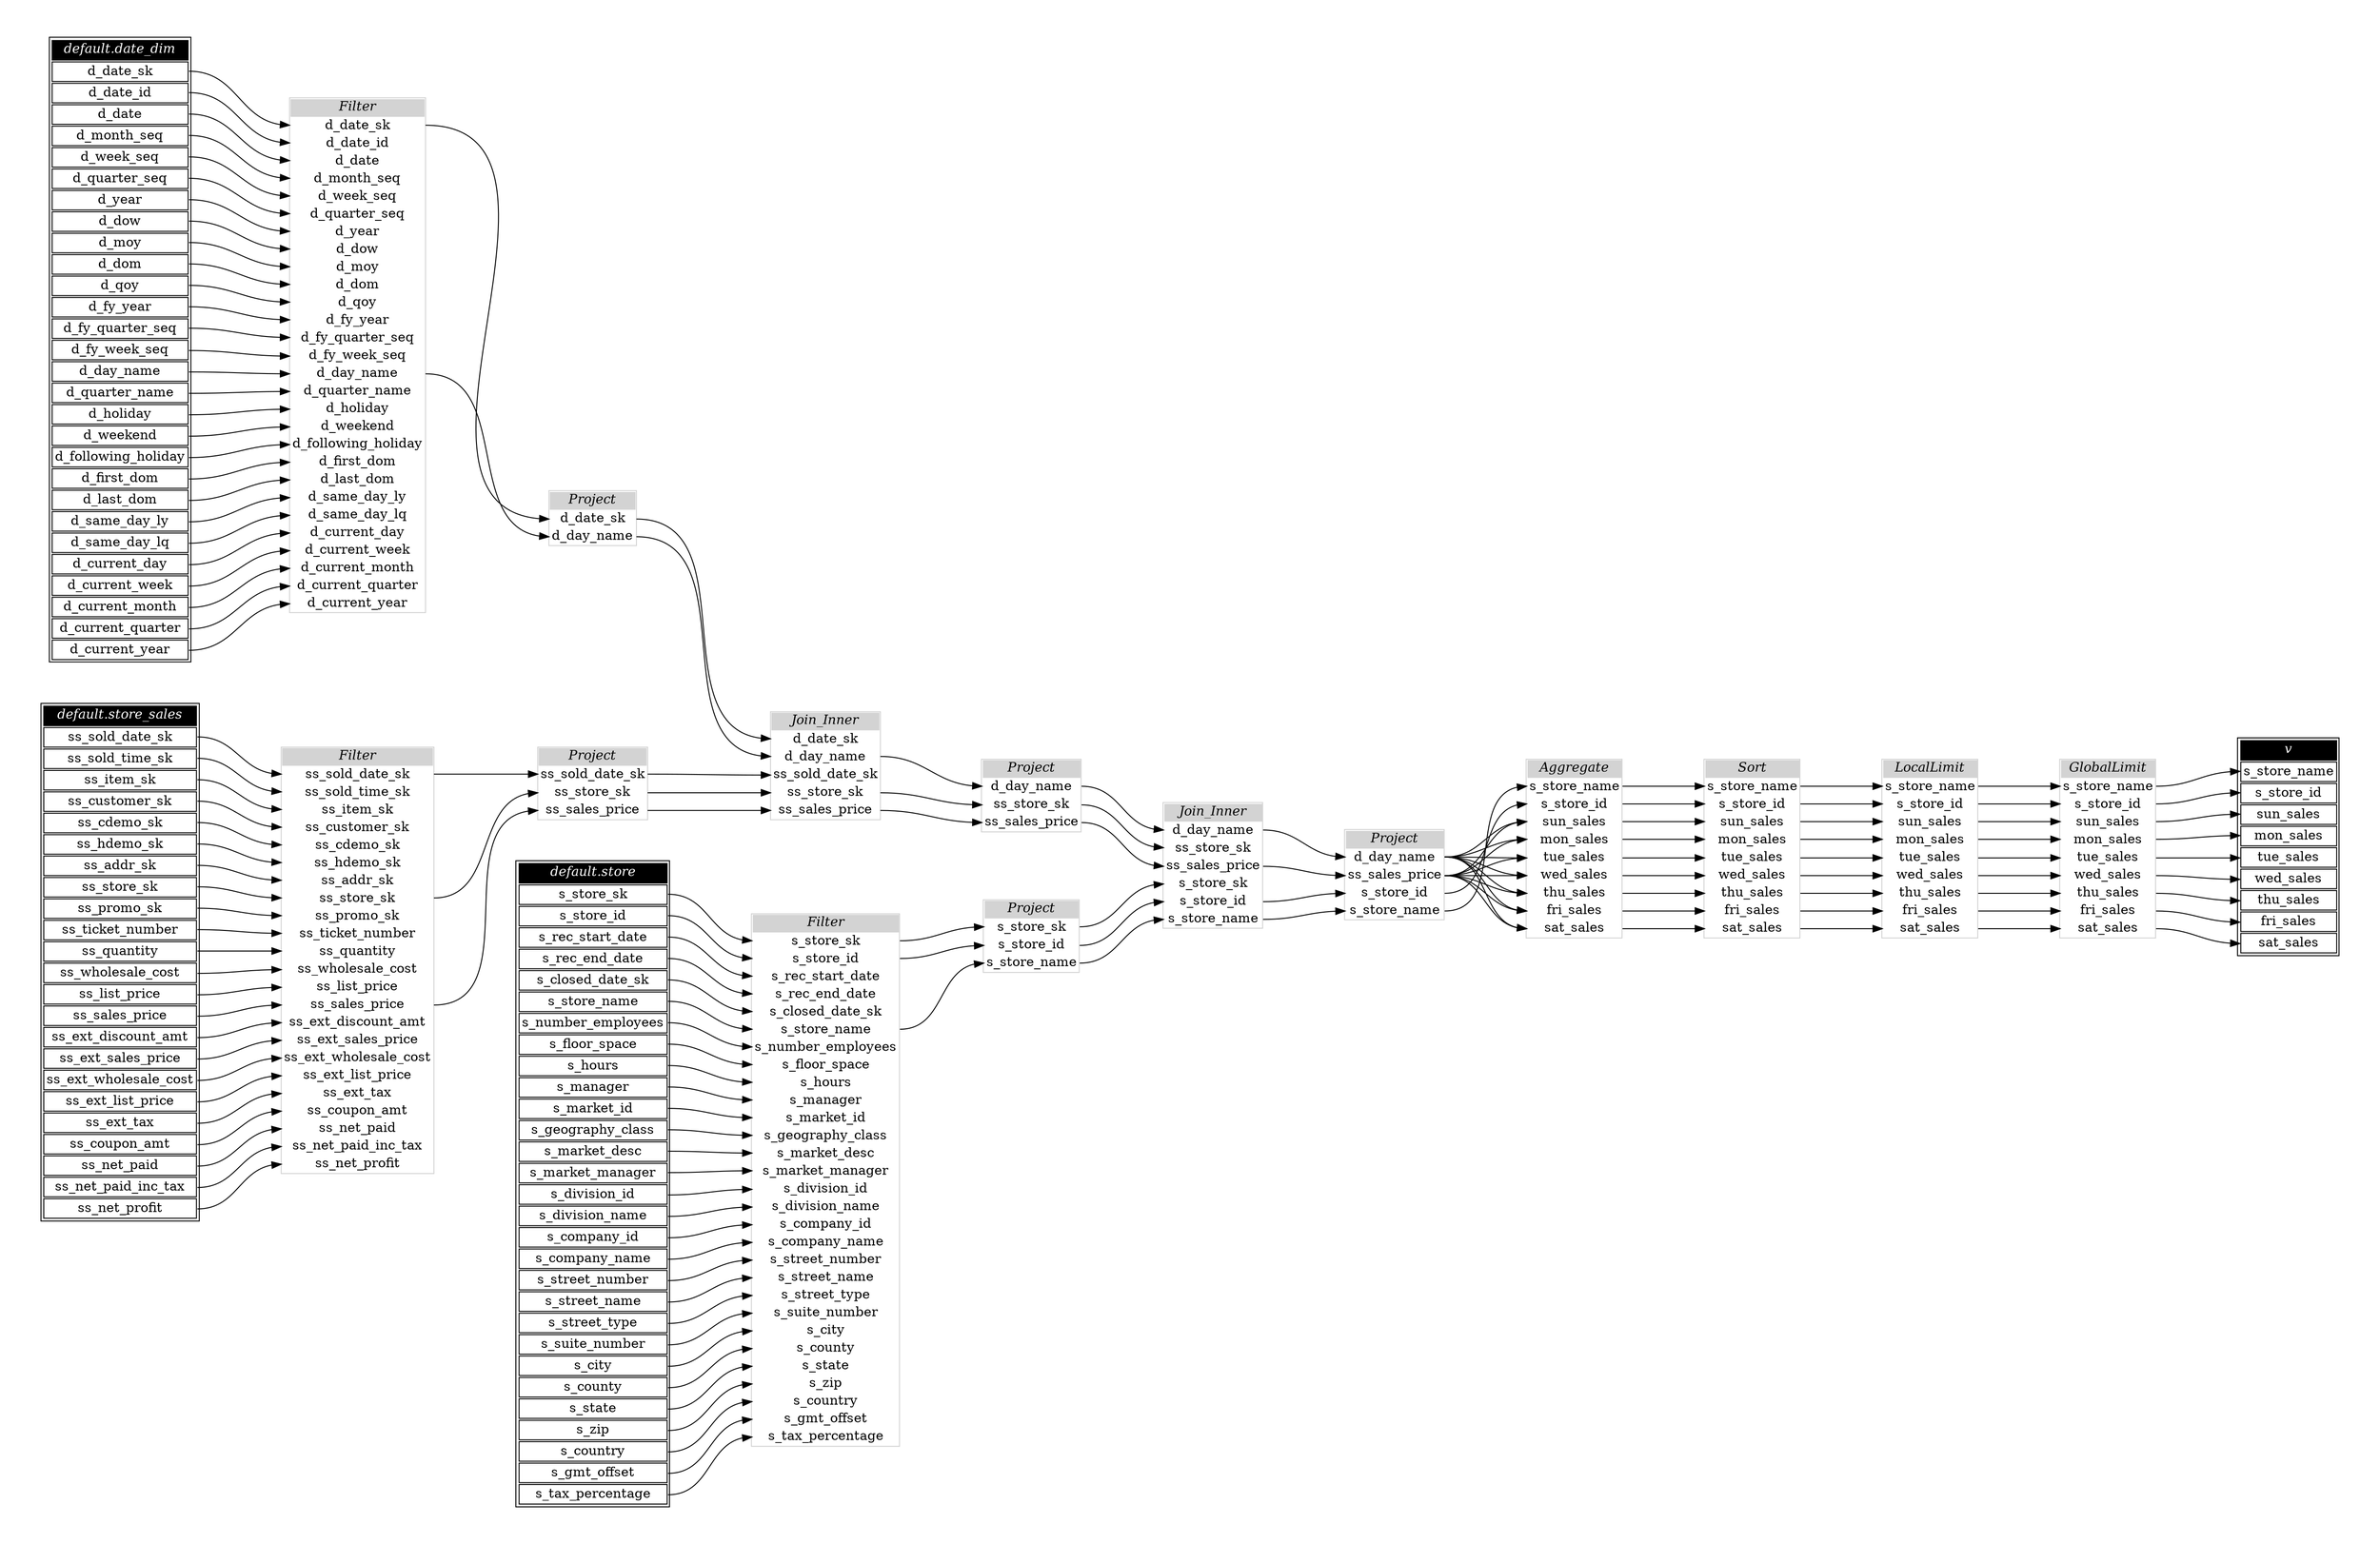 // Automatically generated by TPCDSFlowTestSuite


digraph {
  graph [pad="0.5" nodesep="0.5" ranksep="1" fontname="Helvetica" rankdir=LR];
  node [shape=plaintext]

  
"Aggregate_a5dac5a" [label=<
<table color="lightgray" border="1" cellborder="0" cellspacing="0">
  <tr><td bgcolor="lightgray" port="nodeName"><i>Aggregate</i></td></tr>
  <tr><td port="0">s_store_name</td></tr>
<tr><td port="1">s_store_id</td></tr>
<tr><td port="2">sun_sales</td></tr>
<tr><td port="3">mon_sales</td></tr>
<tr><td port="4">tue_sales</td></tr>
<tr><td port="5">wed_sales</td></tr>
<tr><td port="6">thu_sales</td></tr>
<tr><td port="7">fri_sales</td></tr>
<tr><td port="8">sat_sales</td></tr>
</table>>];
     

"Filter_6d84c14" [label=<
<table color="lightgray" border="1" cellborder="0" cellspacing="0">
  <tr><td bgcolor="lightgray" port="nodeName"><i>Filter</i></td></tr>
  <tr><td port="0">d_date_sk</td></tr>
<tr><td port="1">d_date_id</td></tr>
<tr><td port="2">d_date</td></tr>
<tr><td port="3">d_month_seq</td></tr>
<tr><td port="4">d_week_seq</td></tr>
<tr><td port="5">d_quarter_seq</td></tr>
<tr><td port="6">d_year</td></tr>
<tr><td port="7">d_dow</td></tr>
<tr><td port="8">d_moy</td></tr>
<tr><td port="9">d_dom</td></tr>
<tr><td port="10">d_qoy</td></tr>
<tr><td port="11">d_fy_year</td></tr>
<tr><td port="12">d_fy_quarter_seq</td></tr>
<tr><td port="13">d_fy_week_seq</td></tr>
<tr><td port="14">d_day_name</td></tr>
<tr><td port="15">d_quarter_name</td></tr>
<tr><td port="16">d_holiday</td></tr>
<tr><td port="17">d_weekend</td></tr>
<tr><td port="18">d_following_holiday</td></tr>
<tr><td port="19">d_first_dom</td></tr>
<tr><td port="20">d_last_dom</td></tr>
<tr><td port="21">d_same_day_ly</td></tr>
<tr><td port="22">d_same_day_lq</td></tr>
<tr><td port="23">d_current_day</td></tr>
<tr><td port="24">d_current_week</td></tr>
<tr><td port="25">d_current_month</td></tr>
<tr><td port="26">d_current_quarter</td></tr>
<tr><td port="27">d_current_year</td></tr>
</table>>];
     

"Filter_897fe4e" [label=<
<table color="lightgray" border="1" cellborder="0" cellspacing="0">
  <tr><td bgcolor="lightgray" port="nodeName"><i>Filter</i></td></tr>
  <tr><td port="0">ss_sold_date_sk</td></tr>
<tr><td port="1">ss_sold_time_sk</td></tr>
<tr><td port="2">ss_item_sk</td></tr>
<tr><td port="3">ss_customer_sk</td></tr>
<tr><td port="4">ss_cdemo_sk</td></tr>
<tr><td port="5">ss_hdemo_sk</td></tr>
<tr><td port="6">ss_addr_sk</td></tr>
<tr><td port="7">ss_store_sk</td></tr>
<tr><td port="8">ss_promo_sk</td></tr>
<tr><td port="9">ss_ticket_number</td></tr>
<tr><td port="10">ss_quantity</td></tr>
<tr><td port="11">ss_wholesale_cost</td></tr>
<tr><td port="12">ss_list_price</td></tr>
<tr><td port="13">ss_sales_price</td></tr>
<tr><td port="14">ss_ext_discount_amt</td></tr>
<tr><td port="15">ss_ext_sales_price</td></tr>
<tr><td port="16">ss_ext_wholesale_cost</td></tr>
<tr><td port="17">ss_ext_list_price</td></tr>
<tr><td port="18">ss_ext_tax</td></tr>
<tr><td port="19">ss_coupon_amt</td></tr>
<tr><td port="20">ss_net_paid</td></tr>
<tr><td port="21">ss_net_paid_inc_tax</td></tr>
<tr><td port="22">ss_net_profit</td></tr>
</table>>];
     

"Filter_b0a2bd1" [label=<
<table color="lightgray" border="1" cellborder="0" cellspacing="0">
  <tr><td bgcolor="lightgray" port="nodeName"><i>Filter</i></td></tr>
  <tr><td port="0">s_store_sk</td></tr>
<tr><td port="1">s_store_id</td></tr>
<tr><td port="2">s_rec_start_date</td></tr>
<tr><td port="3">s_rec_end_date</td></tr>
<tr><td port="4">s_closed_date_sk</td></tr>
<tr><td port="5">s_store_name</td></tr>
<tr><td port="6">s_number_employees</td></tr>
<tr><td port="7">s_floor_space</td></tr>
<tr><td port="8">s_hours</td></tr>
<tr><td port="9">s_manager</td></tr>
<tr><td port="10">s_market_id</td></tr>
<tr><td port="11">s_geography_class</td></tr>
<tr><td port="12">s_market_desc</td></tr>
<tr><td port="13">s_market_manager</td></tr>
<tr><td port="14">s_division_id</td></tr>
<tr><td port="15">s_division_name</td></tr>
<tr><td port="16">s_company_id</td></tr>
<tr><td port="17">s_company_name</td></tr>
<tr><td port="18">s_street_number</td></tr>
<tr><td port="19">s_street_name</td></tr>
<tr><td port="20">s_street_type</td></tr>
<tr><td port="21">s_suite_number</td></tr>
<tr><td port="22">s_city</td></tr>
<tr><td port="23">s_county</td></tr>
<tr><td port="24">s_state</td></tr>
<tr><td port="25">s_zip</td></tr>
<tr><td port="26">s_country</td></tr>
<tr><td port="27">s_gmt_offset</td></tr>
<tr><td port="28">s_tax_percentage</td></tr>
</table>>];
     

"GlobalLimit_b65d380" [label=<
<table color="lightgray" border="1" cellborder="0" cellspacing="0">
  <tr><td bgcolor="lightgray" port="nodeName"><i>GlobalLimit</i></td></tr>
  <tr><td port="0">s_store_name</td></tr>
<tr><td port="1">s_store_id</td></tr>
<tr><td port="2">sun_sales</td></tr>
<tr><td port="3">mon_sales</td></tr>
<tr><td port="4">tue_sales</td></tr>
<tr><td port="5">wed_sales</td></tr>
<tr><td port="6">thu_sales</td></tr>
<tr><td port="7">fri_sales</td></tr>
<tr><td port="8">sat_sales</td></tr>
</table>>];
     

"Join_Inner_6e66de5" [label=<
<table color="lightgray" border="1" cellborder="0" cellspacing="0">
  <tr><td bgcolor="lightgray" port="nodeName"><i>Join_Inner</i></td></tr>
  <tr><td port="0">d_day_name</td></tr>
<tr><td port="1">ss_store_sk</td></tr>
<tr><td port="2">ss_sales_price</td></tr>
<tr><td port="3">s_store_sk</td></tr>
<tr><td port="4">s_store_id</td></tr>
<tr><td port="5">s_store_name</td></tr>
</table>>];
     

"Join_Inner_6ef3007" [label=<
<table color="lightgray" border="1" cellborder="0" cellspacing="0">
  <tr><td bgcolor="lightgray" port="nodeName"><i>Join_Inner</i></td></tr>
  <tr><td port="0">d_date_sk</td></tr>
<tr><td port="1">d_day_name</td></tr>
<tr><td port="2">ss_sold_date_sk</td></tr>
<tr><td port="3">ss_store_sk</td></tr>
<tr><td port="4">ss_sales_price</td></tr>
</table>>];
     

"LocalLimit_1c90409" [label=<
<table color="lightgray" border="1" cellborder="0" cellspacing="0">
  <tr><td bgcolor="lightgray" port="nodeName"><i>LocalLimit</i></td></tr>
  <tr><td port="0">s_store_name</td></tr>
<tr><td port="1">s_store_id</td></tr>
<tr><td port="2">sun_sales</td></tr>
<tr><td port="3">mon_sales</td></tr>
<tr><td port="4">tue_sales</td></tr>
<tr><td port="5">wed_sales</td></tr>
<tr><td port="6">thu_sales</td></tr>
<tr><td port="7">fri_sales</td></tr>
<tr><td port="8">sat_sales</td></tr>
</table>>];
     

"Project_1398dc1" [label=<
<table color="lightgray" border="1" cellborder="0" cellspacing="0">
  <tr><td bgcolor="lightgray" port="nodeName"><i>Project</i></td></tr>
  <tr><td port="0">s_store_sk</td></tr>
<tr><td port="1">s_store_id</td></tr>
<tr><td port="2">s_store_name</td></tr>
</table>>];
     

"Project_3a8d7fe" [label=<
<table color="lightgray" border="1" cellborder="0" cellspacing="0">
  <tr><td bgcolor="lightgray" port="nodeName"><i>Project</i></td></tr>
  <tr><td port="0">ss_sold_date_sk</td></tr>
<tr><td port="1">ss_store_sk</td></tr>
<tr><td port="2">ss_sales_price</td></tr>
</table>>];
     

"Project_b793ee0" [label=<
<table color="lightgray" border="1" cellborder="0" cellspacing="0">
  <tr><td bgcolor="lightgray" port="nodeName"><i>Project</i></td></tr>
  <tr><td port="0">d_day_name</td></tr>
<tr><td port="1">ss_sales_price</td></tr>
<tr><td port="2">s_store_id</td></tr>
<tr><td port="3">s_store_name</td></tr>
</table>>];
     

"Project_e70dcb0" [label=<
<table color="lightgray" border="1" cellborder="0" cellspacing="0">
  <tr><td bgcolor="lightgray" port="nodeName"><i>Project</i></td></tr>
  <tr><td port="0">d_day_name</td></tr>
<tr><td port="1">ss_store_sk</td></tr>
<tr><td port="2">ss_sales_price</td></tr>
</table>>];
     

"Project_f1eab4b" [label=<
<table color="lightgray" border="1" cellborder="0" cellspacing="0">
  <tr><td bgcolor="lightgray" port="nodeName"><i>Project</i></td></tr>
  <tr><td port="0">d_date_sk</td></tr>
<tr><td port="1">d_day_name</td></tr>
</table>>];
     

"Sort_b6fbbae" [label=<
<table color="lightgray" border="1" cellborder="0" cellspacing="0">
  <tr><td bgcolor="lightgray" port="nodeName"><i>Sort</i></td></tr>
  <tr><td port="0">s_store_name</td></tr>
<tr><td port="1">s_store_id</td></tr>
<tr><td port="2">sun_sales</td></tr>
<tr><td port="3">mon_sales</td></tr>
<tr><td port="4">tue_sales</td></tr>
<tr><td port="5">wed_sales</td></tr>
<tr><td port="6">thu_sales</td></tr>
<tr><td port="7">fri_sales</td></tr>
<tr><td port="8">sat_sales</td></tr>
</table>>];
     

"default.date_dim" [color="black" label=<
<table>
  <tr><td bgcolor="black" port="nodeName"><i><font color="white">default.date_dim</font></i></td></tr>
  <tr><td port="0">d_date_sk</td></tr>
<tr><td port="1">d_date_id</td></tr>
<tr><td port="2">d_date</td></tr>
<tr><td port="3">d_month_seq</td></tr>
<tr><td port="4">d_week_seq</td></tr>
<tr><td port="5">d_quarter_seq</td></tr>
<tr><td port="6">d_year</td></tr>
<tr><td port="7">d_dow</td></tr>
<tr><td port="8">d_moy</td></tr>
<tr><td port="9">d_dom</td></tr>
<tr><td port="10">d_qoy</td></tr>
<tr><td port="11">d_fy_year</td></tr>
<tr><td port="12">d_fy_quarter_seq</td></tr>
<tr><td port="13">d_fy_week_seq</td></tr>
<tr><td port="14">d_day_name</td></tr>
<tr><td port="15">d_quarter_name</td></tr>
<tr><td port="16">d_holiday</td></tr>
<tr><td port="17">d_weekend</td></tr>
<tr><td port="18">d_following_holiday</td></tr>
<tr><td port="19">d_first_dom</td></tr>
<tr><td port="20">d_last_dom</td></tr>
<tr><td port="21">d_same_day_ly</td></tr>
<tr><td port="22">d_same_day_lq</td></tr>
<tr><td port="23">d_current_day</td></tr>
<tr><td port="24">d_current_week</td></tr>
<tr><td port="25">d_current_month</td></tr>
<tr><td port="26">d_current_quarter</td></tr>
<tr><td port="27">d_current_year</td></tr>
</table>>];
     

"default.store" [color="black" label=<
<table>
  <tr><td bgcolor="black" port="nodeName"><i><font color="white">default.store</font></i></td></tr>
  <tr><td port="0">s_store_sk</td></tr>
<tr><td port="1">s_store_id</td></tr>
<tr><td port="2">s_rec_start_date</td></tr>
<tr><td port="3">s_rec_end_date</td></tr>
<tr><td port="4">s_closed_date_sk</td></tr>
<tr><td port="5">s_store_name</td></tr>
<tr><td port="6">s_number_employees</td></tr>
<tr><td port="7">s_floor_space</td></tr>
<tr><td port="8">s_hours</td></tr>
<tr><td port="9">s_manager</td></tr>
<tr><td port="10">s_market_id</td></tr>
<tr><td port="11">s_geography_class</td></tr>
<tr><td port="12">s_market_desc</td></tr>
<tr><td port="13">s_market_manager</td></tr>
<tr><td port="14">s_division_id</td></tr>
<tr><td port="15">s_division_name</td></tr>
<tr><td port="16">s_company_id</td></tr>
<tr><td port="17">s_company_name</td></tr>
<tr><td port="18">s_street_number</td></tr>
<tr><td port="19">s_street_name</td></tr>
<tr><td port="20">s_street_type</td></tr>
<tr><td port="21">s_suite_number</td></tr>
<tr><td port="22">s_city</td></tr>
<tr><td port="23">s_county</td></tr>
<tr><td port="24">s_state</td></tr>
<tr><td port="25">s_zip</td></tr>
<tr><td port="26">s_country</td></tr>
<tr><td port="27">s_gmt_offset</td></tr>
<tr><td port="28">s_tax_percentage</td></tr>
</table>>];
     

"default.store_sales" [color="black" label=<
<table>
  <tr><td bgcolor="black" port="nodeName"><i><font color="white">default.store_sales</font></i></td></tr>
  <tr><td port="0">ss_sold_date_sk</td></tr>
<tr><td port="1">ss_sold_time_sk</td></tr>
<tr><td port="2">ss_item_sk</td></tr>
<tr><td port="3">ss_customer_sk</td></tr>
<tr><td port="4">ss_cdemo_sk</td></tr>
<tr><td port="5">ss_hdemo_sk</td></tr>
<tr><td port="6">ss_addr_sk</td></tr>
<tr><td port="7">ss_store_sk</td></tr>
<tr><td port="8">ss_promo_sk</td></tr>
<tr><td port="9">ss_ticket_number</td></tr>
<tr><td port="10">ss_quantity</td></tr>
<tr><td port="11">ss_wholesale_cost</td></tr>
<tr><td port="12">ss_list_price</td></tr>
<tr><td port="13">ss_sales_price</td></tr>
<tr><td port="14">ss_ext_discount_amt</td></tr>
<tr><td port="15">ss_ext_sales_price</td></tr>
<tr><td port="16">ss_ext_wholesale_cost</td></tr>
<tr><td port="17">ss_ext_list_price</td></tr>
<tr><td port="18">ss_ext_tax</td></tr>
<tr><td port="19">ss_coupon_amt</td></tr>
<tr><td port="20">ss_net_paid</td></tr>
<tr><td port="21">ss_net_paid_inc_tax</td></tr>
<tr><td port="22">ss_net_profit</td></tr>
</table>>];
     

"v" [color="black" label=<
<table>
  <tr><td bgcolor="black" port="nodeName"><i><font color="white">v</font></i></td></tr>
  <tr><td port="0">s_store_name</td></tr>
<tr><td port="1">s_store_id</td></tr>
<tr><td port="2">sun_sales</td></tr>
<tr><td port="3">mon_sales</td></tr>
<tr><td port="4">tue_sales</td></tr>
<tr><td port="5">wed_sales</td></tr>
<tr><td port="6">thu_sales</td></tr>
<tr><td port="7">fri_sales</td></tr>
<tr><td port="8">sat_sales</td></tr>
</table>>];
     
  "Aggregate_a5dac5a":0 -> "Sort_b6fbbae":0;
"Aggregate_a5dac5a":1 -> "Sort_b6fbbae":1;
"Aggregate_a5dac5a":2 -> "Sort_b6fbbae":2;
"Aggregate_a5dac5a":3 -> "Sort_b6fbbae":3;
"Aggregate_a5dac5a":4 -> "Sort_b6fbbae":4;
"Aggregate_a5dac5a":5 -> "Sort_b6fbbae":5;
"Aggregate_a5dac5a":6 -> "Sort_b6fbbae":6;
"Aggregate_a5dac5a":7 -> "Sort_b6fbbae":7;
"Aggregate_a5dac5a":8 -> "Sort_b6fbbae":8;
"Filter_6d84c14":0 -> "Project_f1eab4b":0;
"Filter_6d84c14":14 -> "Project_f1eab4b":1;
"Filter_897fe4e":0 -> "Project_3a8d7fe":0;
"Filter_897fe4e":13 -> "Project_3a8d7fe":2;
"Filter_897fe4e":7 -> "Project_3a8d7fe":1;
"Filter_b0a2bd1":0 -> "Project_1398dc1":0;
"Filter_b0a2bd1":1 -> "Project_1398dc1":1;
"Filter_b0a2bd1":5 -> "Project_1398dc1":2;
"GlobalLimit_b65d380":0 -> "v":0;
"GlobalLimit_b65d380":1 -> "v":1;
"GlobalLimit_b65d380":2 -> "v":2;
"GlobalLimit_b65d380":3 -> "v":3;
"GlobalLimit_b65d380":4 -> "v":4;
"GlobalLimit_b65d380":5 -> "v":5;
"GlobalLimit_b65d380":6 -> "v":6;
"GlobalLimit_b65d380":7 -> "v":7;
"GlobalLimit_b65d380":8 -> "v":8;
"Join_Inner_6e66de5":0 -> "Project_b793ee0":0;
"Join_Inner_6e66de5":2 -> "Project_b793ee0":1;
"Join_Inner_6e66de5":4 -> "Project_b793ee0":2;
"Join_Inner_6e66de5":5 -> "Project_b793ee0":3;
"Join_Inner_6ef3007":1 -> "Project_e70dcb0":0;
"Join_Inner_6ef3007":3 -> "Project_e70dcb0":1;
"Join_Inner_6ef3007":4 -> "Project_e70dcb0":2;
"LocalLimit_1c90409":0 -> "GlobalLimit_b65d380":0;
"LocalLimit_1c90409":1 -> "GlobalLimit_b65d380":1;
"LocalLimit_1c90409":2 -> "GlobalLimit_b65d380":2;
"LocalLimit_1c90409":3 -> "GlobalLimit_b65d380":3;
"LocalLimit_1c90409":4 -> "GlobalLimit_b65d380":4;
"LocalLimit_1c90409":5 -> "GlobalLimit_b65d380":5;
"LocalLimit_1c90409":6 -> "GlobalLimit_b65d380":6;
"LocalLimit_1c90409":7 -> "GlobalLimit_b65d380":7;
"LocalLimit_1c90409":8 -> "GlobalLimit_b65d380":8;
"Project_1398dc1":0 -> "Join_Inner_6e66de5":3;
"Project_1398dc1":1 -> "Join_Inner_6e66de5":4;
"Project_1398dc1":2 -> "Join_Inner_6e66de5":5;
"Project_3a8d7fe":0 -> "Join_Inner_6ef3007":2;
"Project_3a8d7fe":1 -> "Join_Inner_6ef3007":3;
"Project_3a8d7fe":2 -> "Join_Inner_6ef3007":4;
"Project_b793ee0":0 -> "Aggregate_a5dac5a":2;
"Project_b793ee0":0 -> "Aggregate_a5dac5a":3;
"Project_b793ee0":0 -> "Aggregate_a5dac5a":4;
"Project_b793ee0":0 -> "Aggregate_a5dac5a":5;
"Project_b793ee0":0 -> "Aggregate_a5dac5a":6;
"Project_b793ee0":0 -> "Aggregate_a5dac5a":7;
"Project_b793ee0":0 -> "Aggregate_a5dac5a":8;
"Project_b793ee0":1 -> "Aggregate_a5dac5a":2;
"Project_b793ee0":1 -> "Aggregate_a5dac5a":3;
"Project_b793ee0":1 -> "Aggregate_a5dac5a":4;
"Project_b793ee0":1 -> "Aggregate_a5dac5a":5;
"Project_b793ee0":1 -> "Aggregate_a5dac5a":6;
"Project_b793ee0":1 -> "Aggregate_a5dac5a":7;
"Project_b793ee0":1 -> "Aggregate_a5dac5a":8;
"Project_b793ee0":2 -> "Aggregate_a5dac5a":1;
"Project_b793ee0":3 -> "Aggregate_a5dac5a":0;
"Project_e70dcb0":0 -> "Join_Inner_6e66de5":0;
"Project_e70dcb0":1 -> "Join_Inner_6e66de5":1;
"Project_e70dcb0":2 -> "Join_Inner_6e66de5":2;
"Project_f1eab4b":0 -> "Join_Inner_6ef3007":0;
"Project_f1eab4b":1 -> "Join_Inner_6ef3007":1;
"Sort_b6fbbae":0 -> "LocalLimit_1c90409":0;
"Sort_b6fbbae":1 -> "LocalLimit_1c90409":1;
"Sort_b6fbbae":2 -> "LocalLimit_1c90409":2;
"Sort_b6fbbae":3 -> "LocalLimit_1c90409":3;
"Sort_b6fbbae":4 -> "LocalLimit_1c90409":4;
"Sort_b6fbbae":5 -> "LocalLimit_1c90409":5;
"Sort_b6fbbae":6 -> "LocalLimit_1c90409":6;
"Sort_b6fbbae":7 -> "LocalLimit_1c90409":7;
"Sort_b6fbbae":8 -> "LocalLimit_1c90409":8;
"default.date_dim":0 -> "Filter_6d84c14":0;
"default.date_dim":1 -> "Filter_6d84c14":1;
"default.date_dim":10 -> "Filter_6d84c14":10;
"default.date_dim":11 -> "Filter_6d84c14":11;
"default.date_dim":12 -> "Filter_6d84c14":12;
"default.date_dim":13 -> "Filter_6d84c14":13;
"default.date_dim":14 -> "Filter_6d84c14":14;
"default.date_dim":15 -> "Filter_6d84c14":15;
"default.date_dim":16 -> "Filter_6d84c14":16;
"default.date_dim":17 -> "Filter_6d84c14":17;
"default.date_dim":18 -> "Filter_6d84c14":18;
"default.date_dim":19 -> "Filter_6d84c14":19;
"default.date_dim":2 -> "Filter_6d84c14":2;
"default.date_dim":20 -> "Filter_6d84c14":20;
"default.date_dim":21 -> "Filter_6d84c14":21;
"default.date_dim":22 -> "Filter_6d84c14":22;
"default.date_dim":23 -> "Filter_6d84c14":23;
"default.date_dim":24 -> "Filter_6d84c14":24;
"default.date_dim":25 -> "Filter_6d84c14":25;
"default.date_dim":26 -> "Filter_6d84c14":26;
"default.date_dim":27 -> "Filter_6d84c14":27;
"default.date_dim":3 -> "Filter_6d84c14":3;
"default.date_dim":4 -> "Filter_6d84c14":4;
"default.date_dim":5 -> "Filter_6d84c14":5;
"default.date_dim":6 -> "Filter_6d84c14":6;
"default.date_dim":7 -> "Filter_6d84c14":7;
"default.date_dim":8 -> "Filter_6d84c14":8;
"default.date_dim":9 -> "Filter_6d84c14":9;
"default.store":0 -> "Filter_b0a2bd1":0;
"default.store":1 -> "Filter_b0a2bd1":1;
"default.store":10 -> "Filter_b0a2bd1":10;
"default.store":11 -> "Filter_b0a2bd1":11;
"default.store":12 -> "Filter_b0a2bd1":12;
"default.store":13 -> "Filter_b0a2bd1":13;
"default.store":14 -> "Filter_b0a2bd1":14;
"default.store":15 -> "Filter_b0a2bd1":15;
"default.store":16 -> "Filter_b0a2bd1":16;
"default.store":17 -> "Filter_b0a2bd1":17;
"default.store":18 -> "Filter_b0a2bd1":18;
"default.store":19 -> "Filter_b0a2bd1":19;
"default.store":2 -> "Filter_b0a2bd1":2;
"default.store":20 -> "Filter_b0a2bd1":20;
"default.store":21 -> "Filter_b0a2bd1":21;
"default.store":22 -> "Filter_b0a2bd1":22;
"default.store":23 -> "Filter_b0a2bd1":23;
"default.store":24 -> "Filter_b0a2bd1":24;
"default.store":25 -> "Filter_b0a2bd1":25;
"default.store":26 -> "Filter_b0a2bd1":26;
"default.store":27 -> "Filter_b0a2bd1":27;
"default.store":28 -> "Filter_b0a2bd1":28;
"default.store":3 -> "Filter_b0a2bd1":3;
"default.store":4 -> "Filter_b0a2bd1":4;
"default.store":5 -> "Filter_b0a2bd1":5;
"default.store":6 -> "Filter_b0a2bd1":6;
"default.store":7 -> "Filter_b0a2bd1":7;
"default.store":8 -> "Filter_b0a2bd1":8;
"default.store":9 -> "Filter_b0a2bd1":9;
"default.store_sales":0 -> "Filter_897fe4e":0;
"default.store_sales":1 -> "Filter_897fe4e":1;
"default.store_sales":10 -> "Filter_897fe4e":10;
"default.store_sales":11 -> "Filter_897fe4e":11;
"default.store_sales":12 -> "Filter_897fe4e":12;
"default.store_sales":13 -> "Filter_897fe4e":13;
"default.store_sales":14 -> "Filter_897fe4e":14;
"default.store_sales":15 -> "Filter_897fe4e":15;
"default.store_sales":16 -> "Filter_897fe4e":16;
"default.store_sales":17 -> "Filter_897fe4e":17;
"default.store_sales":18 -> "Filter_897fe4e":18;
"default.store_sales":19 -> "Filter_897fe4e":19;
"default.store_sales":2 -> "Filter_897fe4e":2;
"default.store_sales":20 -> "Filter_897fe4e":20;
"default.store_sales":21 -> "Filter_897fe4e":21;
"default.store_sales":22 -> "Filter_897fe4e":22;
"default.store_sales":3 -> "Filter_897fe4e":3;
"default.store_sales":4 -> "Filter_897fe4e":4;
"default.store_sales":5 -> "Filter_897fe4e":5;
"default.store_sales":6 -> "Filter_897fe4e":6;
"default.store_sales":7 -> "Filter_897fe4e":7;
"default.store_sales":8 -> "Filter_897fe4e":8;
"default.store_sales":9 -> "Filter_897fe4e":9;
}
       